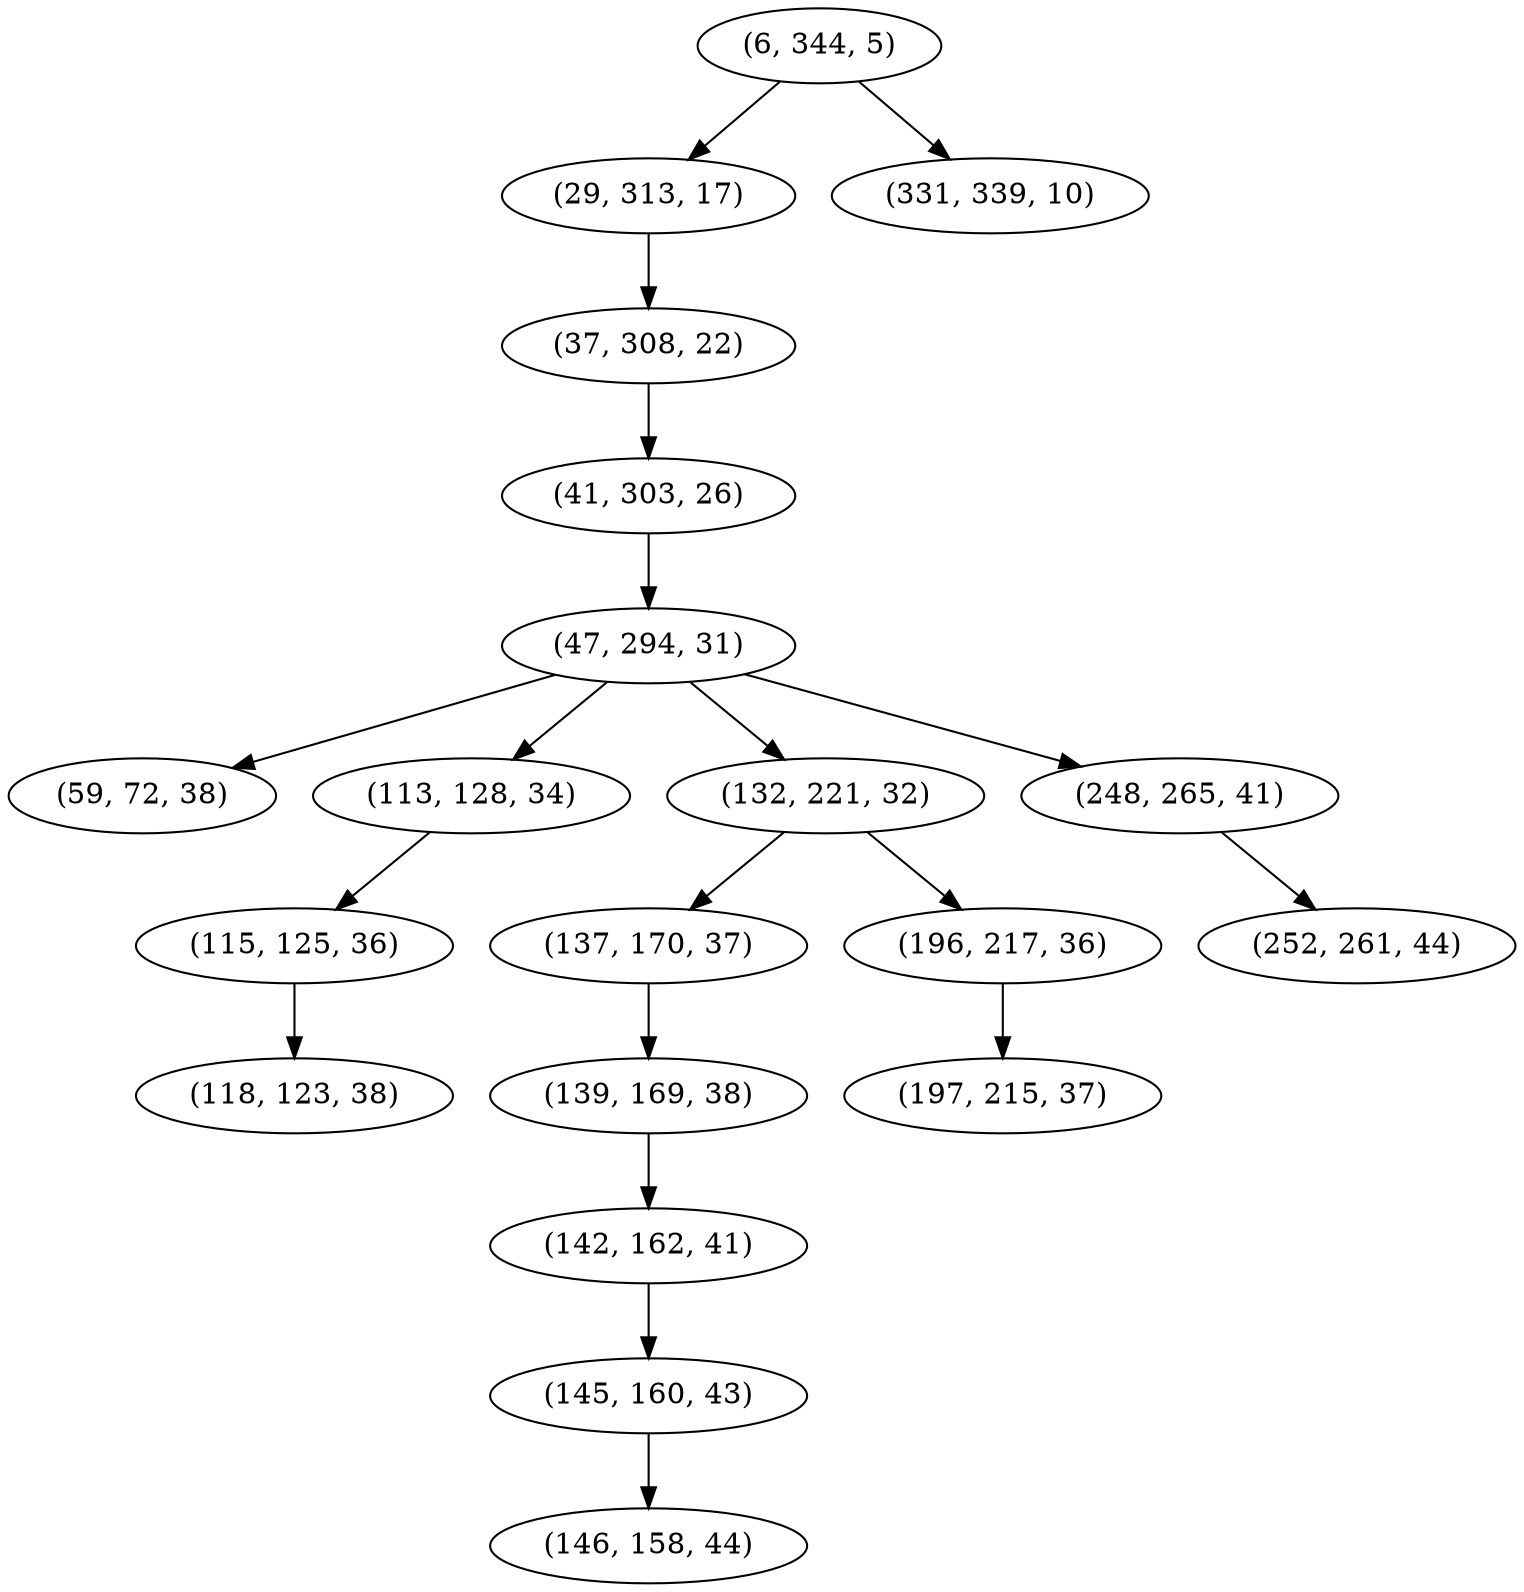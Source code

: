 digraph tree {
    "(6, 344, 5)";
    "(29, 313, 17)";
    "(37, 308, 22)";
    "(41, 303, 26)";
    "(47, 294, 31)";
    "(59, 72, 38)";
    "(113, 128, 34)";
    "(115, 125, 36)";
    "(118, 123, 38)";
    "(132, 221, 32)";
    "(137, 170, 37)";
    "(139, 169, 38)";
    "(142, 162, 41)";
    "(145, 160, 43)";
    "(146, 158, 44)";
    "(196, 217, 36)";
    "(197, 215, 37)";
    "(248, 265, 41)";
    "(252, 261, 44)";
    "(331, 339, 10)";
    "(6, 344, 5)" -> "(29, 313, 17)";
    "(6, 344, 5)" -> "(331, 339, 10)";
    "(29, 313, 17)" -> "(37, 308, 22)";
    "(37, 308, 22)" -> "(41, 303, 26)";
    "(41, 303, 26)" -> "(47, 294, 31)";
    "(47, 294, 31)" -> "(59, 72, 38)";
    "(47, 294, 31)" -> "(113, 128, 34)";
    "(47, 294, 31)" -> "(132, 221, 32)";
    "(47, 294, 31)" -> "(248, 265, 41)";
    "(113, 128, 34)" -> "(115, 125, 36)";
    "(115, 125, 36)" -> "(118, 123, 38)";
    "(132, 221, 32)" -> "(137, 170, 37)";
    "(132, 221, 32)" -> "(196, 217, 36)";
    "(137, 170, 37)" -> "(139, 169, 38)";
    "(139, 169, 38)" -> "(142, 162, 41)";
    "(142, 162, 41)" -> "(145, 160, 43)";
    "(145, 160, 43)" -> "(146, 158, 44)";
    "(196, 217, 36)" -> "(197, 215, 37)";
    "(248, 265, 41)" -> "(252, 261, 44)";
}
